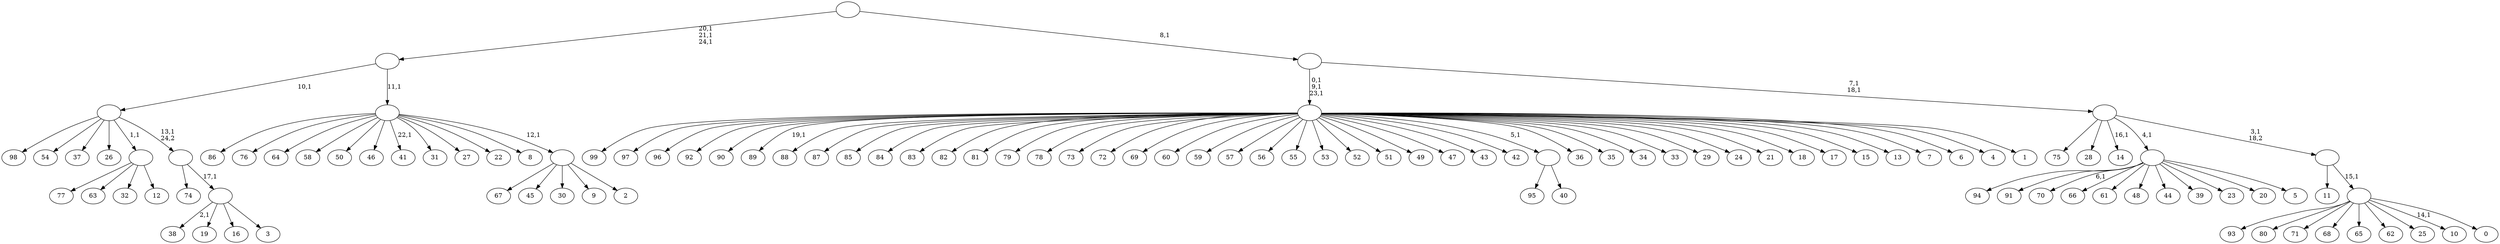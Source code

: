digraph T {
	125 [label="99"]
	124 [label="98"]
	123 [label="97"]
	122 [label="96"]
	121 [label="95"]
	120 [label="94"]
	119 [label="93"]
	118 [label="92"]
	117 [label="91"]
	116 [label="90"]
	115 [label="89"]
	113 [label="88"]
	112 [label="87"]
	111 [label="86"]
	110 [label="85"]
	109 [label="84"]
	108 [label="83"]
	107 [label="82"]
	106 [label="81"]
	105 [label="80"]
	104 [label="79"]
	103 [label="78"]
	102 [label="77"]
	101 [label="76"]
	100 [label="75"]
	99 [label="74"]
	98 [label="73"]
	97 [label="72"]
	96 [label="71"]
	95 [label="70"]
	93 [label="69"]
	92 [label="68"]
	91 [label="67"]
	90 [label="66"]
	89 [label="65"]
	88 [label="64"]
	87 [label="63"]
	86 [label="62"]
	85 [label="61"]
	84 [label="60"]
	83 [label="59"]
	82 [label="58"]
	81 [label="57"]
	80 [label="56"]
	79 [label="55"]
	78 [label="54"]
	77 [label="53"]
	76 [label="52"]
	75 [label="51"]
	74 [label="50"]
	73 [label="49"]
	72 [label="48"]
	71 [label="47"]
	70 [label="46"]
	69 [label="45"]
	68 [label="44"]
	67 [label="43"]
	66 [label="42"]
	65 [label="41"]
	63 [label="40"]
	62 [label=""]
	61 [label="39"]
	60 [label="38"]
	58 [label="37"]
	57 [label="36"]
	56 [label="35"]
	55 [label="34"]
	54 [label="33"]
	53 [label="32"]
	52 [label="31"]
	51 [label="30"]
	50 [label="29"]
	49 [label="28"]
	48 [label="27"]
	47 [label="26"]
	46 [label="25"]
	45 [label="24"]
	44 [label="23"]
	43 [label="22"]
	42 [label="21"]
	41 [label="20"]
	40 [label="19"]
	39 [label="18"]
	38 [label="17"]
	37 [label="16"]
	36 [label="15"]
	35 [label="14"]
	33 [label="13"]
	32 [label="12"]
	31 [label=""]
	30 [label="11"]
	29 [label="10"]
	27 [label="9"]
	26 [label="8"]
	25 [label="7"]
	24 [label="6"]
	23 [label="5"]
	22 [label=""]
	21 [label="4"]
	20 [label="3"]
	19 [label=""]
	18 [label=""]
	17 [label=""]
	16 [label="2"]
	15 [label=""]
	14 [label=""]
	13 [label=""]
	10 [label="1"]
	9 [label=""]
	6 [label="0"]
	5 [label=""]
	4 [label=""]
	3 [label=""]
	1 [label=""]
	0 [label=""]
	62 -> 121 [label=""]
	62 -> 63 [label=""]
	31 -> 102 [label=""]
	31 -> 87 [label=""]
	31 -> 53 [label=""]
	31 -> 32 [label=""]
	22 -> 95 [label="6,1"]
	22 -> 120 [label=""]
	22 -> 117 [label=""]
	22 -> 90 [label=""]
	22 -> 85 [label=""]
	22 -> 72 [label=""]
	22 -> 68 [label=""]
	22 -> 61 [label=""]
	22 -> 44 [label=""]
	22 -> 41 [label=""]
	22 -> 23 [label=""]
	19 -> 60 [label="2,1"]
	19 -> 40 [label=""]
	19 -> 37 [label=""]
	19 -> 20 [label=""]
	18 -> 99 [label=""]
	18 -> 19 [label="17,1"]
	17 -> 124 [label=""]
	17 -> 78 [label=""]
	17 -> 58 [label=""]
	17 -> 47 [label=""]
	17 -> 31 [label="1,1"]
	17 -> 18 [label="13,1\n24,2"]
	15 -> 91 [label=""]
	15 -> 69 [label=""]
	15 -> 51 [label=""]
	15 -> 27 [label=""]
	15 -> 16 [label=""]
	14 -> 65 [label="22,1"]
	14 -> 111 [label=""]
	14 -> 101 [label=""]
	14 -> 88 [label=""]
	14 -> 82 [label=""]
	14 -> 74 [label=""]
	14 -> 70 [label=""]
	14 -> 52 [label=""]
	14 -> 48 [label=""]
	14 -> 43 [label=""]
	14 -> 26 [label=""]
	14 -> 15 [label="12,1"]
	13 -> 17 [label="10,1"]
	13 -> 14 [label="11,1"]
	9 -> 115 [label="19,1"]
	9 -> 125 [label=""]
	9 -> 123 [label=""]
	9 -> 122 [label=""]
	9 -> 118 [label=""]
	9 -> 116 [label=""]
	9 -> 113 [label=""]
	9 -> 112 [label=""]
	9 -> 110 [label=""]
	9 -> 109 [label=""]
	9 -> 108 [label=""]
	9 -> 107 [label=""]
	9 -> 106 [label=""]
	9 -> 104 [label=""]
	9 -> 103 [label=""]
	9 -> 98 [label=""]
	9 -> 97 [label=""]
	9 -> 93 [label=""]
	9 -> 84 [label=""]
	9 -> 83 [label=""]
	9 -> 81 [label=""]
	9 -> 80 [label=""]
	9 -> 79 [label=""]
	9 -> 77 [label=""]
	9 -> 76 [label=""]
	9 -> 75 [label=""]
	9 -> 73 [label=""]
	9 -> 71 [label=""]
	9 -> 67 [label=""]
	9 -> 66 [label=""]
	9 -> 62 [label="5,1"]
	9 -> 57 [label=""]
	9 -> 56 [label=""]
	9 -> 55 [label=""]
	9 -> 54 [label=""]
	9 -> 50 [label=""]
	9 -> 45 [label=""]
	9 -> 42 [label=""]
	9 -> 39 [label=""]
	9 -> 38 [label=""]
	9 -> 36 [label=""]
	9 -> 33 [label=""]
	9 -> 25 [label=""]
	9 -> 24 [label=""]
	9 -> 21 [label=""]
	9 -> 10 [label=""]
	5 -> 29 [label="14,1"]
	5 -> 119 [label=""]
	5 -> 105 [label=""]
	5 -> 96 [label=""]
	5 -> 92 [label=""]
	5 -> 89 [label=""]
	5 -> 86 [label=""]
	5 -> 46 [label=""]
	5 -> 6 [label=""]
	4 -> 30 [label=""]
	4 -> 5 [label="15,1"]
	3 -> 35 [label="16,1"]
	3 -> 100 [label=""]
	3 -> 49 [label=""]
	3 -> 22 [label="4,1"]
	3 -> 4 [label="3,1\n18,2"]
	1 -> 3 [label="7,1\n18,1"]
	1 -> 9 [label="0,1\n9,1\n23,1"]
	0 -> 13 [label="20,1\n21,1\n24,1"]
	0 -> 1 [label="8,1"]
}
